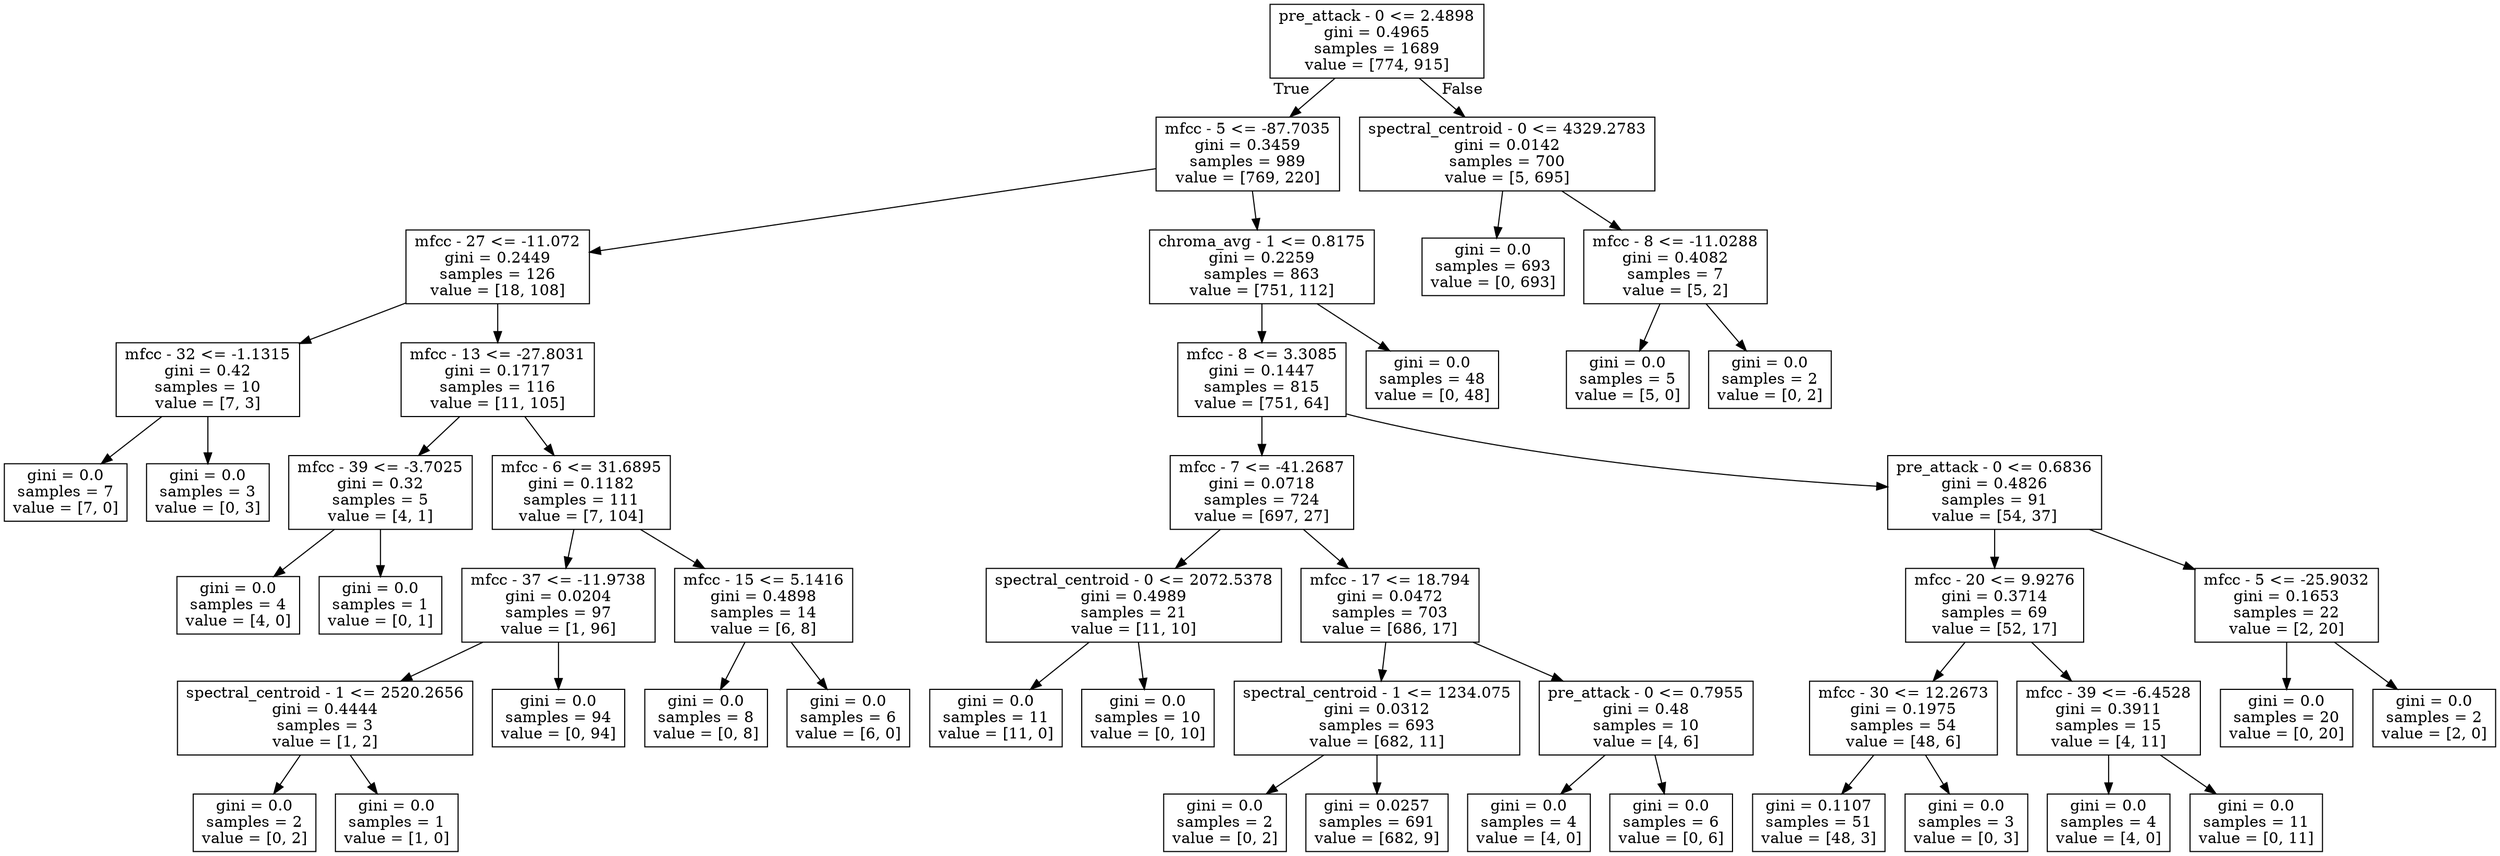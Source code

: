 digraph Tree {
node [shape=box] ;
0 [label="pre_attack - 0 <= 2.4898\ngini = 0.4965\nsamples = 1689\nvalue = [774, 915]"] ;
1 [label="mfcc - 5 <= -87.7035\ngini = 0.3459\nsamples = 989\nvalue = [769, 220]"] ;
0 -> 1 [labeldistance=2.5, labelangle=45, headlabel="True"] ;
2 [label="mfcc - 27 <= -11.072\ngini = 0.2449\nsamples = 126\nvalue = [18, 108]"] ;
1 -> 2 ;
3 [label="mfcc - 32 <= -1.1315\ngini = 0.42\nsamples = 10\nvalue = [7, 3]"] ;
2 -> 3 ;
4 [label="gini = 0.0\nsamples = 7\nvalue = [7, 0]"] ;
3 -> 4 ;
5 [label="gini = 0.0\nsamples = 3\nvalue = [0, 3]"] ;
3 -> 5 ;
6 [label="mfcc - 13 <= -27.8031\ngini = 0.1717\nsamples = 116\nvalue = [11, 105]"] ;
2 -> 6 ;
7 [label="mfcc - 39 <= -3.7025\ngini = 0.32\nsamples = 5\nvalue = [4, 1]"] ;
6 -> 7 ;
8 [label="gini = 0.0\nsamples = 4\nvalue = [4, 0]"] ;
7 -> 8 ;
9 [label="gini = 0.0\nsamples = 1\nvalue = [0, 1]"] ;
7 -> 9 ;
10 [label="mfcc - 6 <= 31.6895\ngini = 0.1182\nsamples = 111\nvalue = [7, 104]"] ;
6 -> 10 ;
11 [label="mfcc - 37 <= -11.9738\ngini = 0.0204\nsamples = 97\nvalue = [1, 96]"] ;
10 -> 11 ;
12 [label="spectral_centroid - 1 <= 2520.2656\ngini = 0.4444\nsamples = 3\nvalue = [1, 2]"] ;
11 -> 12 ;
13 [label="gini = 0.0\nsamples = 2\nvalue = [0, 2]"] ;
12 -> 13 ;
14 [label="gini = 0.0\nsamples = 1\nvalue = [1, 0]"] ;
12 -> 14 ;
15 [label="gini = 0.0\nsamples = 94\nvalue = [0, 94]"] ;
11 -> 15 ;
16 [label="mfcc - 15 <= 5.1416\ngini = 0.4898\nsamples = 14\nvalue = [6, 8]"] ;
10 -> 16 ;
17 [label="gini = 0.0\nsamples = 8\nvalue = [0, 8]"] ;
16 -> 17 ;
18 [label="gini = 0.0\nsamples = 6\nvalue = [6, 0]"] ;
16 -> 18 ;
19 [label="chroma_avg - 1 <= 0.8175\ngini = 0.2259\nsamples = 863\nvalue = [751, 112]"] ;
1 -> 19 ;
20 [label="mfcc - 8 <= 3.3085\ngini = 0.1447\nsamples = 815\nvalue = [751, 64]"] ;
19 -> 20 ;
21 [label="mfcc - 7 <= -41.2687\ngini = 0.0718\nsamples = 724\nvalue = [697, 27]"] ;
20 -> 21 ;
22 [label="spectral_centroid - 0 <= 2072.5378\ngini = 0.4989\nsamples = 21\nvalue = [11, 10]"] ;
21 -> 22 ;
23 [label="gini = 0.0\nsamples = 11\nvalue = [11, 0]"] ;
22 -> 23 ;
24 [label="gini = 0.0\nsamples = 10\nvalue = [0, 10]"] ;
22 -> 24 ;
25 [label="mfcc - 17 <= 18.794\ngini = 0.0472\nsamples = 703\nvalue = [686, 17]"] ;
21 -> 25 ;
26 [label="spectral_centroid - 1 <= 1234.075\ngini = 0.0312\nsamples = 693\nvalue = [682, 11]"] ;
25 -> 26 ;
27 [label="gini = 0.0\nsamples = 2\nvalue = [0, 2]"] ;
26 -> 27 ;
28 [label="gini = 0.0257\nsamples = 691\nvalue = [682, 9]"] ;
26 -> 28 ;
29 [label="pre_attack - 0 <= 0.7955\ngini = 0.48\nsamples = 10\nvalue = [4, 6]"] ;
25 -> 29 ;
30 [label="gini = 0.0\nsamples = 4\nvalue = [4, 0]"] ;
29 -> 30 ;
31 [label="gini = 0.0\nsamples = 6\nvalue = [0, 6]"] ;
29 -> 31 ;
32 [label="pre_attack - 0 <= 0.6836\ngini = 0.4826\nsamples = 91\nvalue = [54, 37]"] ;
20 -> 32 ;
33 [label="mfcc - 20 <= 9.9276\ngini = 0.3714\nsamples = 69\nvalue = [52, 17]"] ;
32 -> 33 ;
34 [label="mfcc - 30 <= 12.2673\ngini = 0.1975\nsamples = 54\nvalue = [48, 6]"] ;
33 -> 34 ;
35 [label="gini = 0.1107\nsamples = 51\nvalue = [48, 3]"] ;
34 -> 35 ;
36 [label="gini = 0.0\nsamples = 3\nvalue = [0, 3]"] ;
34 -> 36 ;
37 [label="mfcc - 39 <= -6.4528\ngini = 0.3911\nsamples = 15\nvalue = [4, 11]"] ;
33 -> 37 ;
38 [label="gini = 0.0\nsamples = 4\nvalue = [4, 0]"] ;
37 -> 38 ;
39 [label="gini = 0.0\nsamples = 11\nvalue = [0, 11]"] ;
37 -> 39 ;
40 [label="mfcc - 5 <= -25.9032\ngini = 0.1653\nsamples = 22\nvalue = [2, 20]"] ;
32 -> 40 ;
41 [label="gini = 0.0\nsamples = 20\nvalue = [0, 20]"] ;
40 -> 41 ;
42 [label="gini = 0.0\nsamples = 2\nvalue = [2, 0]"] ;
40 -> 42 ;
43 [label="gini = 0.0\nsamples = 48\nvalue = [0, 48]"] ;
19 -> 43 ;
44 [label="spectral_centroid - 0 <= 4329.2783\ngini = 0.0142\nsamples = 700\nvalue = [5, 695]"] ;
0 -> 44 [labeldistance=2.5, labelangle=-45, headlabel="False"] ;
45 [label="gini = 0.0\nsamples = 693\nvalue = [0, 693]"] ;
44 -> 45 ;
46 [label="mfcc - 8 <= -11.0288\ngini = 0.4082\nsamples = 7\nvalue = [5, 2]"] ;
44 -> 46 ;
47 [label="gini = 0.0\nsamples = 5\nvalue = [5, 0]"] ;
46 -> 47 ;
48 [label="gini = 0.0\nsamples = 2\nvalue = [0, 2]"] ;
46 -> 48 ;
}